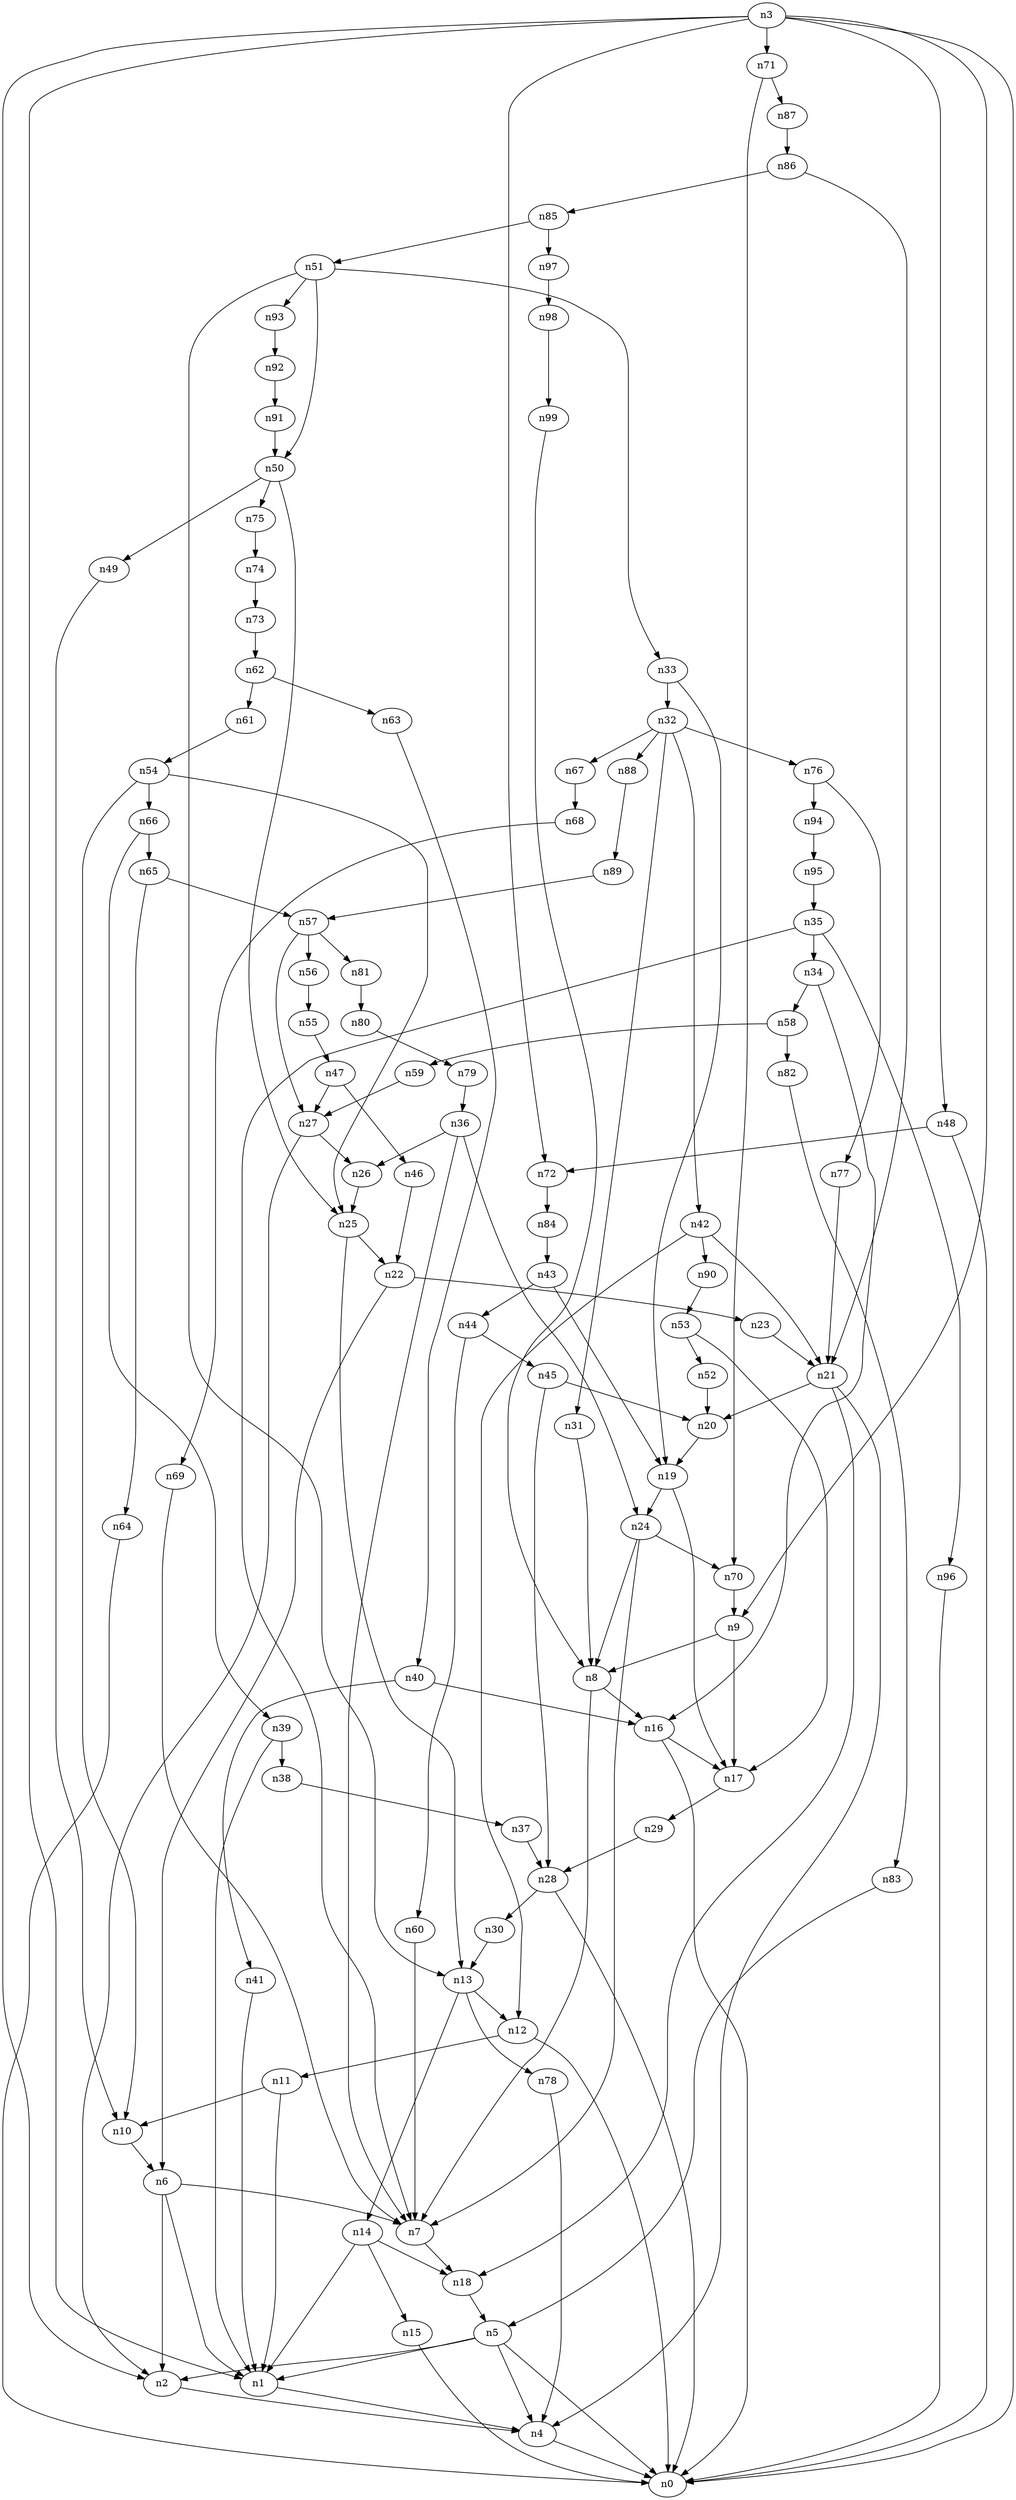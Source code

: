digraph G {
	n1 -> n4	 [_graphml_id=e4];
	n2 -> n4	 [_graphml_id=e7];
	n3 -> n0	 [_graphml_id=e0];
	n3 -> n1	 [_graphml_id=e3];
	n3 -> n2	 [_graphml_id=e6];
	n3 -> n9	 [_graphml_id=e15];
	n3 -> n48	 [_graphml_id=e78];
	n3 -> n71	 [_graphml_id=e117];
	n3 -> n72	 [_graphml_id=e118];
	n4 -> n0	 [_graphml_id=e1];
	n5 -> n0	 [_graphml_id=e2];
	n5 -> n1	 [_graphml_id=e5];
	n5 -> n2	 [_graphml_id=e8];
	n5 -> n4	 [_graphml_id=e11];
	n6 -> n1	 [_graphml_id=e9];
	n6 -> n2	 [_graphml_id=e10];
	n6 -> n7	 [_graphml_id=e12];
	n7 -> n18	 [_graphml_id=e28];
	n8 -> n7	 [_graphml_id=e13];
	n8 -> n16	 [_graphml_id=e50];
	n9 -> n8	 [_graphml_id=e14];
	n9 -> n17	 [_graphml_id=e27];
	n10 -> n6	 [_graphml_id=e16];
	n11 -> n1	 [_graphml_id=e18];
	n11 -> n10	 [_graphml_id=e17];
	n12 -> n0	 [_graphml_id=e20];
	n12 -> n11	 [_graphml_id=e19];
	n13 -> n12	 [_graphml_id=e21];
	n13 -> n14	 [_graphml_id=e22];
	n13 -> n78	 [_graphml_id=e128];
	n14 -> n1	 [_graphml_id=e30];
	n14 -> n15	 [_graphml_id=e23];
	n14 -> n18	 [_graphml_id=e29];
	n15 -> n0	 [_graphml_id=e24];
	n16 -> n0	 [_graphml_id=e25];
	n16 -> n17	 [_graphml_id=e26];
	n17 -> n29	 [_graphml_id=e47];
	n18 -> n5	 [_graphml_id=e100];
	n19 -> n17	 [_graphml_id=e31];
	n19 -> n24	 [_graphml_id=e38];
	n20 -> n19	 [_graphml_id=e32];
	n21 -> n4	 [_graphml_id=e34];
	n21 -> n18	 [_graphml_id=e40];
	n21 -> n20	 [_graphml_id=e33];
	n22 -> n6	 [_graphml_id=e35];
	n22 -> n23	 [_graphml_id=e36];
	n23 -> n21	 [_graphml_id=e37];
	n24 -> n7	 [_graphml_id=e80];
	n24 -> n8	 [_graphml_id=e39];
	n24 -> n70	 [_graphml_id=e115];
	n25 -> n13	 [_graphml_id=e60];
	n25 -> n22	 [_graphml_id=e41];
	n26 -> n25	 [_graphml_id=e42];
	n27 -> n2	 [_graphml_id=e44];
	n27 -> n26	 [_graphml_id=e43];
	n28 -> n0	 [_graphml_id=e45];
	n28 -> n30	 [_graphml_id=e49];
	n29 -> n28	 [_graphml_id=e46];
	n30 -> n13	 [_graphml_id=e48];
	n31 -> n8	 [_graphml_id=e51];
	n32 -> n31	 [_graphml_id=e52];
	n32 -> n42	 [_graphml_id=e69];
	n32 -> n67	 [_graphml_id=e111];
	n32 -> n76	 [_graphml_id=e125];
	n32 -> n88	 [_graphml_id=e145];
	n33 -> n19	 [_graphml_id=e54];
	n33 -> n32	 [_graphml_id=e53];
	n34 -> n16	 [_graphml_id=e55];
	n34 -> n58	 [_graphml_id=e95];
	n35 -> n7	 [_graphml_id=e57];
	n35 -> n34	 [_graphml_id=e56];
	n35 -> n96	 [_graphml_id=e158];
	n36 -> n7	 [_graphml_id=e58];
	n36 -> n24	 [_graphml_id=e59];
	n36 -> n26	 [_graphml_id=e70];
	n37 -> n28	 [_graphml_id=e61];
	n38 -> n37	 [_graphml_id=e62];
	n39 -> n1	 [_graphml_id=e64];
	n39 -> n38	 [_graphml_id=e63];
	n40 -> n16	 [_graphml_id=e65];
	n40 -> n41	 [_graphml_id=e66];
	n41 -> n1	 [_graphml_id=e67];
	n42 -> n12	 [_graphml_id=e90];
	n42 -> n21	 [_graphml_id=e68];
	n42 -> n90	 [_graphml_id=e149];
	n43 -> n19	 [_graphml_id=e71];
	n43 -> n44	 [_graphml_id=e72];
	n44 -> n45	 [_graphml_id=e73];
	n44 -> n60	 [_graphml_id=e99];
	n45 -> n20	 [_graphml_id=e74];
	n45 -> n28	 [_graphml_id=e140];
	n46 -> n22	 [_graphml_id=e75];
	n47 -> n27	 [_graphml_id=e77];
	n47 -> n46	 [_graphml_id=e76];
	n48 -> n0	 [_graphml_id=e79];
	n48 -> n72	 [_graphml_id=e119];
	n49 -> n10	 [_graphml_id=e81];
	n50 -> n25	 [_graphml_id=e120];
	n50 -> n49	 [_graphml_id=e82];
	n50 -> n75	 [_graphml_id=e124];
	n51 -> n13	 [_graphml_id=e84];
	n51 -> n33	 [_graphml_id=e110];
	n51 -> n50	 [_graphml_id=e83];
	n51 -> n93	 [_graphml_id=e154];
	n52 -> n20	 [_graphml_id=e85];
	n53 -> n17	 [_graphml_id=e87];
	n53 -> n52	 [_graphml_id=e86];
	n54 -> n10	 [_graphml_id=e89];
	n54 -> n25	 [_graphml_id=e88];
	n54 -> n66	 [_graphml_id=e109];
	n55 -> n47	 [_graphml_id=e91];
	n56 -> n55	 [_graphml_id=e92];
	n57 -> n27	 [_graphml_id=e94];
	n57 -> n56	 [_graphml_id=e93];
	n57 -> n81	 [_graphml_id=e134];
	n58 -> n59	 [_graphml_id=e96];
	n58 -> n82	 [_graphml_id=e135];
	n59 -> n27	 [_graphml_id=e97];
	n60 -> n7	 [_graphml_id=e98];
	n61 -> n54	 [_graphml_id=e101];
	n62 -> n61	 [_graphml_id=e102];
	n62 -> n63	 [_graphml_id=e103];
	n63 -> n40	 [_graphml_id=e104];
	n64 -> n0	 [_graphml_id=e105];
	n65 -> n57	 [_graphml_id=e107];
	n65 -> n64	 [_graphml_id=e106];
	n66 -> n39	 [_graphml_id=e108];
	n66 -> n65	 [_graphml_id=e130];
	n67 -> n68	 [_graphml_id=e112];
	n68 -> n69	 [_graphml_id=e113];
	n69 -> n7	 [_graphml_id=e114];
	n70 -> n9	 [_graphml_id=e160];
	n71 -> n70	 [_graphml_id=e116];
	n71 -> n87	 [_graphml_id=e144];
	n72 -> n84	 [_graphml_id=e139];
	n73 -> n62	 [_graphml_id=e121];
	n74 -> n73	 [_graphml_id=e122];
	n75 -> n74	 [_graphml_id=e123];
	n76 -> n77	 [_graphml_id=e126];
	n76 -> n94	 [_graphml_id=e155];
	n77 -> n21	 [_graphml_id=e127];
	n78 -> n4	 [_graphml_id=e129];
	n79 -> n36	 [_graphml_id=e131];
	n80 -> n79	 [_graphml_id=e132];
	n81 -> n80	 [_graphml_id=e133];
	n82 -> n83	 [_graphml_id=e136];
	n83 -> n5	 [_graphml_id=e137];
	n84 -> n43	 [_graphml_id=e138];
	n85 -> n51	 [_graphml_id=e141];
	n85 -> n97	 [_graphml_id=e161];
	n86 -> n21	 [_graphml_id=e150];
	n86 -> n85	 [_graphml_id=e142];
	n87 -> n86	 [_graphml_id=e143];
	n88 -> n89	 [_graphml_id=e146];
	n89 -> n57	 [_graphml_id=e147];
	n90 -> n53	 [_graphml_id=e148];
	n91 -> n50	 [_graphml_id=e151];
	n92 -> n91	 [_graphml_id=e152];
	n93 -> n92	 [_graphml_id=e153];
	n94 -> n95	 [_graphml_id=e156];
	n95 -> n35	 [_graphml_id=e157];
	n96 -> n0	 [_graphml_id=e159];
	n97 -> n98	 [_graphml_id=e162];
	n98 -> n99	 [_graphml_id=e163];
	n99 -> n8	 [_graphml_id=e164];
}
